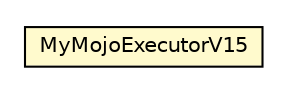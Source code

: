 #!/usr/local/bin/dot
#
# Class diagram 
# Generated by UMLGraph version R5_6-24-gf6e263 (http://www.umlgraph.org/)
#

digraph G {
	edge [fontname="Helvetica",fontsize=10,labelfontname="Helvetica",labelfontsize=10];
	node [fontname="Helvetica",fontsize=10,shape=plaintext];
	nodesep=0.25;
	ranksep=0.5;
	// org.universAAL.maven.MyMojoExecutorV15
	c5923842 [label=<<table title="org.universAAL.maven.MyMojoExecutorV15" border="0" cellborder="1" cellspacing="0" cellpadding="2" port="p" bgcolor="lemonChiffon" href="./MyMojoExecutorV15.html">
		<tr><td><table border="0" cellspacing="0" cellpadding="1">
<tr><td align="center" balign="center"> MyMojoExecutorV15 </td></tr>
		</table></td></tr>
		</table>>, URL="./MyMojoExecutorV15.html", fontname="Helvetica", fontcolor="black", fontsize=10.0];
}

